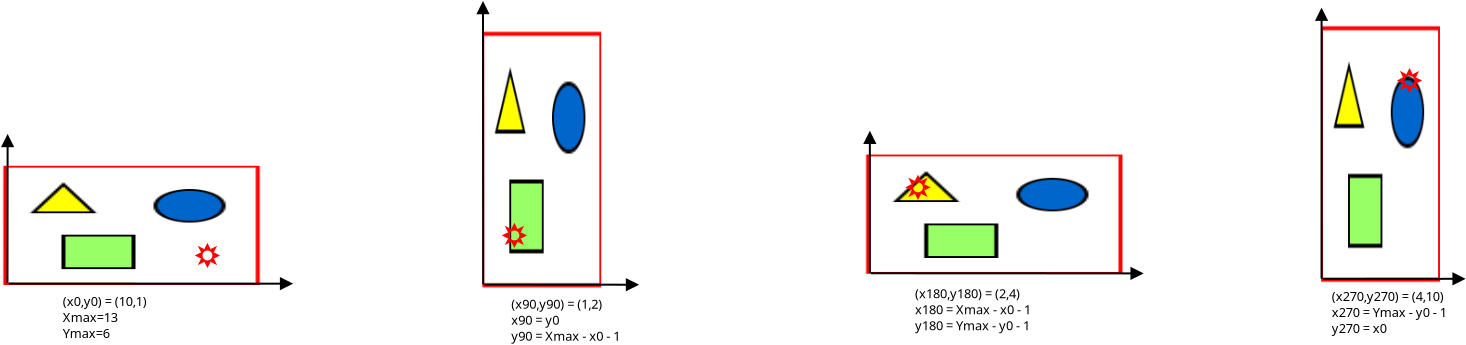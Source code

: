 <?xml version="1.0" encoding="UTF-8"?>
<dia:diagram xmlns:dia="http://www.lysator.liu.se/~alla/dia/">
  <dia:layer name="Background" visible="true">
    <dia:object type="Standard - Image" version="0" id="O0">
      <dia:attribute name="obj_pos">
        <dia:point val="-29.395,16.033"/>
      </dia:attribute>
      <dia:attribute name="obj_bb">
        <dia:rectangle val="-29.445,15.983;-16.529,22.045"/>
      </dia:attribute>
      <dia:attribute name="elem_corner">
        <dia:point val="-29.395,16.033"/>
      </dia:attribute>
      <dia:attribute name="elem_width">
        <dia:real val="12.817"/>
      </dia:attribute>
      <dia:attribute name="elem_height">
        <dia:real val="5.961"/>
      </dia:attribute>
      <dia:attribute name="draw_border">
        <dia:boolean val="false"/>
      </dia:attribute>
      <dia:attribute name="keep_aspect">
        <dia:boolean val="true"/>
      </dia:attribute>
      <dia:attribute name="file">
        <dia:string>#/home/xiuxiu/文档/Untitled.png#</dia:string>
      </dia:attribute>
    </dia:object>
    <dia:object type="Standard - Line" version="0" id="O1">
      <dia:attribute name="obj_pos">
        <dia:point val="-29.13,21.92"/>
      </dia:attribute>
      <dia:attribute name="obj_bb">
        <dia:rectangle val="-29.18,21.428;-14.918,22.428"/>
      </dia:attribute>
      <dia:attribute name="conn_endpoints">
        <dia:point val="-29.13,21.92"/>
        <dia:point val="-14.968,21.928"/>
      </dia:attribute>
      <dia:attribute name="numcp">
        <dia:int val="1"/>
      </dia:attribute>
      <dia:attribute name="end_arrow">
        <dia:enum val="3"/>
      </dia:attribute>
      <dia:attribute name="end_arrow_length">
        <dia:real val="0.5"/>
      </dia:attribute>
      <dia:attribute name="end_arrow_width">
        <dia:real val="0.5"/>
      </dia:attribute>
    </dia:object>
    <dia:object type="Standard - Line" version="0" id="O2">
      <dia:attribute name="obj_pos">
        <dia:point val="-29.189,21.907"/>
      </dia:attribute>
      <dia:attribute name="obj_bb">
        <dia:rectangle val="-29.681,14.453;-28.681,21.957"/>
      </dia:attribute>
      <dia:attribute name="conn_endpoints">
        <dia:point val="-29.189,21.907"/>
        <dia:point val="-29.181,14.504"/>
      </dia:attribute>
      <dia:attribute name="numcp">
        <dia:int val="1"/>
      </dia:attribute>
      <dia:attribute name="end_arrow">
        <dia:enum val="3"/>
      </dia:attribute>
      <dia:attribute name="end_arrow_length">
        <dia:real val="0.5"/>
      </dia:attribute>
      <dia:attribute name="end_arrow_width">
        <dia:real val="0.5"/>
      </dia:attribute>
    </dia:object>
    <dia:object type="Standard - Image" version="0" id="O3">
      <dia:attribute name="obj_pos">
        <dia:point val="-5.442,9.337"/>
      </dia:attribute>
      <dia:attribute name="obj_bb">
        <dia:rectangle val="-5.492,9.287;0.547,22.158"/>
      </dia:attribute>
      <dia:attribute name="elem_corner">
        <dia:point val="-5.442,9.337"/>
      </dia:attribute>
      <dia:attribute name="elem_width">
        <dia:real val="5.94"/>
      </dia:attribute>
      <dia:attribute name="elem_height">
        <dia:real val="12.771"/>
      </dia:attribute>
      <dia:attribute name="draw_border">
        <dia:boolean val="false"/>
      </dia:attribute>
      <dia:attribute name="keep_aspect">
        <dia:boolean val="true"/>
      </dia:attribute>
      <dia:attribute name="file">
        <dia:string>#/home/xiuxiu/文档/Untitled1.png#</dia:string>
      </dia:attribute>
    </dia:object>
    <dia:object type="Standard - Image" version="0" id="O4">
      <dia:attribute name="obj_pos">
        <dia:point val="13.744,15.473"/>
      </dia:attribute>
      <dia:attribute name="obj_bb">
        <dia:rectangle val="13.694,15.423;26.61,21.484"/>
      </dia:attribute>
      <dia:attribute name="elem_corner">
        <dia:point val="13.744,15.473"/>
      </dia:attribute>
      <dia:attribute name="elem_width">
        <dia:real val="12.817"/>
      </dia:attribute>
      <dia:attribute name="elem_height">
        <dia:real val="5.961"/>
      </dia:attribute>
      <dia:attribute name="draw_border">
        <dia:boolean val="false"/>
      </dia:attribute>
      <dia:attribute name="keep_aspect">
        <dia:boolean val="true"/>
      </dia:attribute>
      <dia:attribute name="file">
        <dia:string>#/home/xiuxiu/文档/Untitled.png#</dia:string>
      </dia:attribute>
    </dia:object>
    <dia:object type="Standard - Image" version="0" id="O5">
      <dia:attribute name="obj_pos">
        <dia:point val="36.495,9.06"/>
      </dia:attribute>
      <dia:attribute name="obj_bb">
        <dia:rectangle val="36.444,9.01;42.484,21.881"/>
      </dia:attribute>
      <dia:attribute name="elem_corner">
        <dia:point val="36.495,9.06"/>
      </dia:attribute>
      <dia:attribute name="elem_width">
        <dia:real val="5.94"/>
      </dia:attribute>
      <dia:attribute name="elem_height">
        <dia:real val="12.771"/>
      </dia:attribute>
      <dia:attribute name="draw_border">
        <dia:boolean val="false"/>
      </dia:attribute>
      <dia:attribute name="keep_aspect">
        <dia:boolean val="true"/>
      </dia:attribute>
      <dia:attribute name="file">
        <dia:string>#/home/xiuxiu/文档/Untitled1.png#</dia:string>
      </dia:attribute>
    </dia:object>
    <dia:object type="Standard - Line" version="0" id="O6">
      <dia:attribute name="obj_pos">
        <dia:point val="-5.343,21.975"/>
      </dia:attribute>
      <dia:attribute name="obj_bb">
        <dia:rectangle val="-5.393,21.481;2.38,22.481"/>
      </dia:attribute>
      <dia:attribute name="conn_endpoints">
        <dia:point val="-5.343,21.975"/>
        <dia:point val="2.33,21.981"/>
      </dia:attribute>
      <dia:attribute name="numcp">
        <dia:int val="1"/>
      </dia:attribute>
      <dia:attribute name="end_arrow">
        <dia:enum val="3"/>
      </dia:attribute>
      <dia:attribute name="end_arrow_length">
        <dia:real val="0.5"/>
      </dia:attribute>
      <dia:attribute name="end_arrow_width">
        <dia:real val="0.5"/>
      </dia:attribute>
    </dia:object>
    <dia:object type="Standard - Line" version="0" id="O7">
      <dia:attribute name="obj_pos">
        <dia:point val="-5.402,21.962"/>
      </dia:attribute>
      <dia:attribute name="obj_bb">
        <dia:rectangle val="-5.913,7.807;-4.913,22.012"/>
      </dia:attribute>
      <dia:attribute name="conn_endpoints">
        <dia:point val="-5.402,21.962"/>
        <dia:point val="-5.413,7.857"/>
      </dia:attribute>
      <dia:attribute name="numcp">
        <dia:int val="1"/>
      </dia:attribute>
      <dia:attribute name="end_arrow">
        <dia:enum val="3"/>
      </dia:attribute>
      <dia:attribute name="end_arrow_length">
        <dia:real val="0.5"/>
      </dia:attribute>
      <dia:attribute name="end_arrow_width">
        <dia:real val="0.5"/>
      </dia:attribute>
    </dia:object>
    <dia:object type="Standard - Line" version="0" id="O8">
      <dia:attribute name="obj_pos">
        <dia:point val="13.989,21.409"/>
      </dia:attribute>
      <dia:attribute name="obj_bb">
        <dia:rectangle val="13.939,20.916;27.61,21.916"/>
      </dia:attribute>
      <dia:attribute name="conn_endpoints">
        <dia:point val="13.989,21.409"/>
        <dia:point val="27.56,21.416"/>
      </dia:attribute>
      <dia:attribute name="numcp">
        <dia:int val="1"/>
      </dia:attribute>
      <dia:attribute name="end_arrow">
        <dia:enum val="3"/>
      </dia:attribute>
      <dia:attribute name="end_arrow_length">
        <dia:real val="0.5"/>
      </dia:attribute>
      <dia:attribute name="end_arrow_width">
        <dia:real val="0.5"/>
      </dia:attribute>
    </dia:object>
    <dia:object type="Standard - Line" version="0" id="O9">
      <dia:attribute name="obj_pos">
        <dia:point val="13.93,21.396"/>
      </dia:attribute>
      <dia:attribute name="obj_bb">
        <dia:rectangle val="13.43,14.295;14.43,21.446"/>
      </dia:attribute>
      <dia:attribute name="conn_endpoints">
        <dia:point val="13.93,21.396"/>
        <dia:point val="13.93,14.345"/>
      </dia:attribute>
      <dia:attribute name="numcp">
        <dia:int val="1"/>
      </dia:attribute>
      <dia:attribute name="end_arrow">
        <dia:enum val="3"/>
      </dia:attribute>
      <dia:attribute name="end_arrow_length">
        <dia:real val="0.5"/>
      </dia:attribute>
      <dia:attribute name="end_arrow_width">
        <dia:real val="0.5"/>
      </dia:attribute>
    </dia:object>
    <dia:object type="Standard - Line" version="0" id="O10">
      <dia:attribute name="obj_pos">
        <dia:point val="36.574,21.692"/>
      </dia:attribute>
      <dia:attribute name="obj_bb">
        <dia:rectangle val="36.524,21.186;43.708,22.186"/>
      </dia:attribute>
      <dia:attribute name="conn_endpoints">
        <dia:point val="36.574,21.692"/>
        <dia:point val="43.658,21.686"/>
      </dia:attribute>
      <dia:attribute name="numcp">
        <dia:int val="1"/>
      </dia:attribute>
      <dia:attribute name="end_arrow">
        <dia:enum val="3"/>
      </dia:attribute>
      <dia:attribute name="end_arrow_length">
        <dia:real val="0.5"/>
      </dia:attribute>
      <dia:attribute name="end_arrow_width">
        <dia:real val="0.5"/>
      </dia:attribute>
    </dia:object>
    <dia:object type="Standard - Line" version="0" id="O11">
      <dia:attribute name="obj_pos">
        <dia:point val="36.515,21.679"/>
      </dia:attribute>
      <dia:attribute name="obj_bb">
        <dia:rectangle val="36.016,8.139;37.016,21.729"/>
      </dia:attribute>
      <dia:attribute name="conn_endpoints">
        <dia:point val="36.515,21.679"/>
        <dia:point val="36.516,8.189"/>
      </dia:attribute>
      <dia:attribute name="numcp">
        <dia:int val="1"/>
      </dia:attribute>
      <dia:attribute name="end_arrow">
        <dia:enum val="3"/>
      </dia:attribute>
      <dia:attribute name="end_arrow_length">
        <dia:real val="0.5"/>
      </dia:attribute>
      <dia:attribute name="end_arrow_width">
        <dia:real val="0.5"/>
      </dia:attribute>
    </dia:object>
    <dia:object type="Assorted - Sun" version="0" id="O12">
      <dia:attribute name="obj_pos">
        <dia:point val="-19.709,20.0"/>
      </dia:attribute>
      <dia:attribute name="obj_bb">
        <dia:rectangle val="-19.821,19.888;-18.559,21.15"/>
      </dia:attribute>
      <dia:attribute name="elem_corner">
        <dia:point val="-19.709,20.0"/>
      </dia:attribute>
      <dia:attribute name="elem_width">
        <dia:real val="1.038"/>
      </dia:attribute>
      <dia:attribute name="elem_height">
        <dia:real val="1.038"/>
      </dia:attribute>
      <dia:attribute name="line_width">
        <dia:real val="0.1"/>
      </dia:attribute>
      <dia:attribute name="line_colour">
        <dia:color val="#ff0000"/>
      </dia:attribute>
      <dia:attribute name="fill_colour">
        <dia:color val="#ff0000"/>
      </dia:attribute>
      <dia:attribute name="show_background">
        <dia:boolean val="false"/>
      </dia:attribute>
      <dia:attribute name="line_style">
        <dia:enum val="0"/>
        <dia:real val="1"/>
      </dia:attribute>
      <dia:attribute name="flip_horizontal">
        <dia:boolean val="false"/>
      </dia:attribute>
      <dia:attribute name="flip_vertical">
        <dia:boolean val="false"/>
      </dia:attribute>
    </dia:object>
    <dia:object type="Assorted - Sun" version="0" id="O13">
      <dia:attribute name="obj_pos">
        <dia:point val="-4.362,18.998"/>
      </dia:attribute>
      <dia:attribute name="obj_bb">
        <dia:rectangle val="-4.474,18.887;-3.212,20.148"/>
      </dia:attribute>
      <dia:attribute name="elem_corner">
        <dia:point val="-4.362,18.998"/>
      </dia:attribute>
      <dia:attribute name="elem_width">
        <dia:real val="1.038"/>
      </dia:attribute>
      <dia:attribute name="elem_height">
        <dia:real val="1.038"/>
      </dia:attribute>
      <dia:attribute name="line_width">
        <dia:real val="0.1"/>
      </dia:attribute>
      <dia:attribute name="line_colour">
        <dia:color val="#ff0000"/>
      </dia:attribute>
      <dia:attribute name="fill_colour">
        <dia:color val="#ff0000"/>
      </dia:attribute>
      <dia:attribute name="show_background">
        <dia:boolean val="false"/>
      </dia:attribute>
      <dia:attribute name="line_style">
        <dia:enum val="0"/>
        <dia:real val="1"/>
      </dia:attribute>
      <dia:attribute name="flip_horizontal">
        <dia:boolean val="false"/>
      </dia:attribute>
      <dia:attribute name="flip_vertical">
        <dia:boolean val="false"/>
      </dia:attribute>
    </dia:object>
    <dia:object type="Assorted - Sun" version="0" id="O14">
      <dia:attribute name="obj_pos">
        <dia:point val="15.818,16.594"/>
      </dia:attribute>
      <dia:attribute name="obj_bb">
        <dia:rectangle val="15.707,16.482;16.968,17.744"/>
      </dia:attribute>
      <dia:attribute name="elem_corner">
        <dia:point val="15.818,16.594"/>
      </dia:attribute>
      <dia:attribute name="elem_width">
        <dia:real val="1.038"/>
      </dia:attribute>
      <dia:attribute name="elem_height">
        <dia:real val="1.038"/>
      </dia:attribute>
      <dia:attribute name="line_width">
        <dia:real val="0.1"/>
      </dia:attribute>
      <dia:attribute name="line_colour">
        <dia:color val="#ff0000"/>
      </dia:attribute>
      <dia:attribute name="fill_colour">
        <dia:color val="#ff0000"/>
      </dia:attribute>
      <dia:attribute name="show_background">
        <dia:boolean val="false"/>
      </dia:attribute>
      <dia:attribute name="line_style">
        <dia:enum val="0"/>
        <dia:real val="1"/>
      </dia:attribute>
      <dia:attribute name="flip_horizontal">
        <dia:boolean val="false"/>
      </dia:attribute>
      <dia:attribute name="flip_vertical">
        <dia:boolean val="false"/>
      </dia:attribute>
    </dia:object>
    <dia:object type="Assorted - Sun" version="0" id="O15">
      <dia:attribute name="obj_pos">
        <dia:point val="40.394,11.255"/>
      </dia:attribute>
      <dia:attribute name="obj_bb">
        <dia:rectangle val="40.282,11.144;41.544,12.405"/>
      </dia:attribute>
      <dia:attribute name="elem_corner">
        <dia:point val="40.394,11.255"/>
      </dia:attribute>
      <dia:attribute name="elem_width">
        <dia:real val="1.038"/>
      </dia:attribute>
      <dia:attribute name="elem_height">
        <dia:real val="1.038"/>
      </dia:attribute>
      <dia:attribute name="line_width">
        <dia:real val="0.1"/>
      </dia:attribute>
      <dia:attribute name="line_colour">
        <dia:color val="#ff0000"/>
      </dia:attribute>
      <dia:attribute name="fill_colour">
        <dia:color val="#ff0000"/>
      </dia:attribute>
      <dia:attribute name="show_background">
        <dia:boolean val="false"/>
      </dia:attribute>
      <dia:attribute name="line_style">
        <dia:enum val="0"/>
        <dia:real val="1"/>
      </dia:attribute>
      <dia:attribute name="flip_horizontal">
        <dia:boolean val="false"/>
      </dia:attribute>
      <dia:attribute name="flip_vertical">
        <dia:boolean val="false"/>
      </dia:attribute>
    </dia:object>
    <dia:object type="Standard - Text" version="1" id="O16">
      <dia:attribute name="obj_pos">
        <dia:point val="-26.428,23.045"/>
      </dia:attribute>
      <dia:attribute name="obj_bb">
        <dia:rectangle val="-26.428,22.485;-21.731,25.076"/>
      </dia:attribute>
      <dia:attribute name="text">
        <dia:composite type="text">
          <dia:attribute name="string">
            <dia:string>#(x0,y0) = (10,1)
Xmax=13
Ymax=6#</dia:string>
          </dia:attribute>
          <dia:attribute name="font">
            <dia:font family="sans" style="0" name="Helvetica"/>
          </dia:attribute>
          <dia:attribute name="height">
            <dia:real val="0.8"/>
          </dia:attribute>
          <dia:attribute name="pos">
            <dia:point val="-26.428,23.045"/>
          </dia:attribute>
          <dia:attribute name="color">
            <dia:color val="#000000"/>
          </dia:attribute>
          <dia:attribute name="alignment">
            <dia:enum val="0"/>
          </dia:attribute>
        </dia:composite>
      </dia:attribute>
      <dia:attribute name="valign">
        <dia:enum val="3"/>
      </dia:attribute>
    </dia:object>
    <dia:object type="Standard - Text" version="1" id="O17">
      <dia:attribute name="obj_pos">
        <dia:point val="-4.006,23.186"/>
      </dia:attribute>
      <dia:attribute name="obj_bb">
        <dia:rectangle val="-4.006,22.627;1.871,25.218"/>
      </dia:attribute>
      <dia:attribute name="text">
        <dia:composite type="text">
          <dia:attribute name="string">
            <dia:string>#(x90,y90) = (1,2)
x90 = y0
y90 = Xmax - x0 - 1#</dia:string>
          </dia:attribute>
          <dia:attribute name="font">
            <dia:font family="sans" style="0" name="Helvetica"/>
          </dia:attribute>
          <dia:attribute name="height">
            <dia:real val="0.8"/>
          </dia:attribute>
          <dia:attribute name="pos">
            <dia:point val="-4.006,23.186"/>
          </dia:attribute>
          <dia:attribute name="color">
            <dia:color val="#000000"/>
          </dia:attribute>
          <dia:attribute name="alignment">
            <dia:enum val="0"/>
          </dia:attribute>
        </dia:composite>
      </dia:attribute>
      <dia:attribute name="valign">
        <dia:enum val="3"/>
      </dia:attribute>
    </dia:object>
    <dia:object type="Standard - Text" version="1" id="O18">
      <dia:attribute name="obj_pos">
        <dia:point val="16.187,22.656"/>
      </dia:attribute>
      <dia:attribute name="obj_bb">
        <dia:rectangle val="16.187,22.096;22.434,24.687"/>
      </dia:attribute>
      <dia:attribute name="text">
        <dia:composite type="text">
          <dia:attribute name="string">
            <dia:string>#(x180,y180) = (2,4)
x180 = Xmax - x0 - 1
y180 = Ymax - y0 - 1#</dia:string>
          </dia:attribute>
          <dia:attribute name="font">
            <dia:font family="sans" style="0" name="Helvetica"/>
          </dia:attribute>
          <dia:attribute name="height">
            <dia:real val="0.8"/>
          </dia:attribute>
          <dia:attribute name="pos">
            <dia:point val="16.187,22.656"/>
          </dia:attribute>
          <dia:attribute name="color">
            <dia:color val="#000000"/>
          </dia:attribute>
          <dia:attribute name="alignment">
            <dia:enum val="0"/>
          </dia:attribute>
        </dia:composite>
      </dia:attribute>
      <dia:attribute name="valign">
        <dia:enum val="3"/>
      </dia:attribute>
    </dia:object>
    <dia:object type="Standard - Text" version="1" id="O19">
      <dia:attribute name="obj_pos">
        <dia:point val="37.026,22.797"/>
      </dia:attribute>
      <dia:attribute name="obj_bb">
        <dia:rectangle val="37.026,22.238;43.231,24.829"/>
      </dia:attribute>
      <dia:attribute name="text">
        <dia:composite type="text">
          <dia:attribute name="string">
            <dia:string>#(x270,y270) = (4,10)
x270 = Ymax - y0 - 1
y270 = x0#</dia:string>
          </dia:attribute>
          <dia:attribute name="font">
            <dia:font family="sans" style="0" name="Helvetica"/>
          </dia:attribute>
          <dia:attribute name="height">
            <dia:real val="0.8"/>
          </dia:attribute>
          <dia:attribute name="pos">
            <dia:point val="37.026,22.797"/>
          </dia:attribute>
          <dia:attribute name="color">
            <dia:color val="#000000"/>
          </dia:attribute>
          <dia:attribute name="alignment">
            <dia:enum val="0"/>
          </dia:attribute>
        </dia:composite>
      </dia:attribute>
      <dia:attribute name="valign">
        <dia:enum val="3"/>
      </dia:attribute>
    </dia:object>
  </dia:layer>
</dia:diagram>
